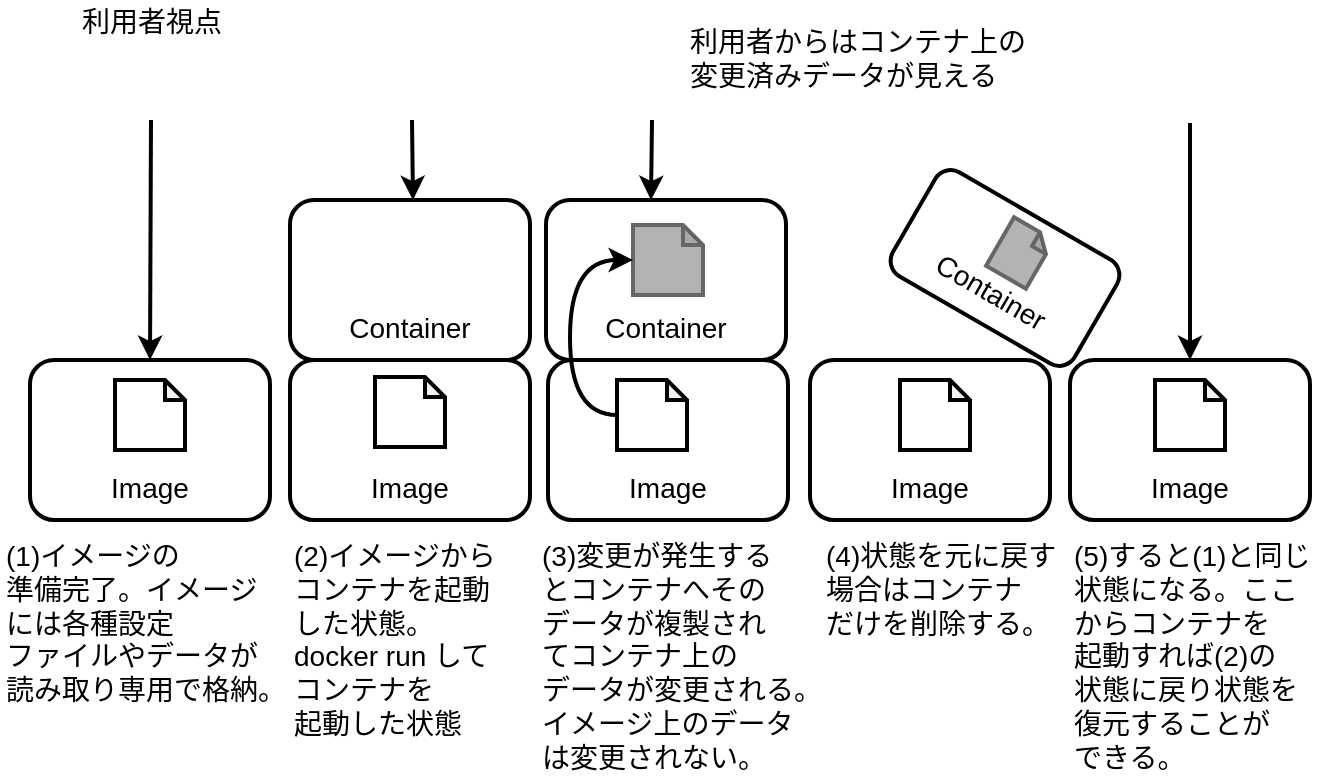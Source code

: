 <mxfile version="11.1.4" type="device"><diagram id="kqoa5kIM5FKcH3ShU5Pn" name="Page-1"><mxGraphModel dx="983" dy="653" grid="1" gridSize="10" guides="1" tooltips="1" connect="1" arrows="1" fold="1" page="1" pageScale="1" pageWidth="850" pageHeight="1100" math="0" shadow="0"><root><mxCell id="0"/><mxCell id="1" parent="0"/><mxCell id="pwhbPlaWoWJqdCdjk40d-2" value="&lt;font style=&quot;font-size: 14px&quot;&gt;Image&lt;/font&gt;" style="rounded=1;whiteSpace=wrap;html=1;strokeWidth=2;verticalAlign=bottom;spacingBottom=5;" parent="1" vertex="1"><mxGeometry x="111" y="200" width="120" height="80" as="geometry"/></mxCell><mxCell id="pwhbPlaWoWJqdCdjk40d-7" value="&lt;font style=&quot;font-size: 14px&quot;&gt;Image&lt;/font&gt;" style="rounded=1;whiteSpace=wrap;html=1;strokeWidth=2;verticalAlign=bottom;spacingBottom=5;" parent="1" vertex="1"><mxGeometry x="370" y="200" width="120" height="80" as="geometry"/></mxCell><mxCell id="pwhbPlaWoWJqdCdjk40d-8" value="&lt;font style=&quot;font-size: 14px&quot;&gt;Image&lt;/font&gt;" style="rounded=1;whiteSpace=wrap;html=1;strokeWidth=2;verticalAlign=bottom;spacingBottom=5;" parent="1" vertex="1"><mxGeometry x="501" y="200" width="120" height="80" as="geometry"/></mxCell><mxCell id="pwhbPlaWoWJqdCdjk40d-9" value="&lt;span style=&quot;font-size: 14px&quot;&gt;Container&lt;/span&gt;" style="rounded=1;whiteSpace=wrap;html=1;strokeWidth=2;verticalAlign=bottom;spacingBottom=5;" parent="1" vertex="1"><mxGeometry x="369" y="120" width="120" height="80" as="geometry"/></mxCell><mxCell id="pwhbPlaWoWJqdCdjk40d-11" value="&lt;font style=&quot;font-size: 14px&quot;&gt;Image&lt;/font&gt;" style="rounded=1;whiteSpace=wrap;html=1;strokeWidth=2;verticalAlign=bottom;spacingBottom=5;" parent="1" vertex="1"><mxGeometry x="631" y="200" width="120" height="80" as="geometry"/></mxCell><mxCell id="pwhbPlaWoWJqdCdjk40d-16" value="" style="shape=image;html=1;verticalAlign=top;verticalLabelPosition=bottom;labelBackgroundColor=#ffffff;imageAspect=0;aspect=fixed;image=https://cdn2.iconfinder.com/data/icons/brush-set-free/512/BRoom_Stick_2-128.png;strokeWidth=2;" parent="1" vertex="1"><mxGeometry x="494" y="109.5" width="58" height="58" as="geometry"/></mxCell><mxCell id="pwhbPlaWoWJqdCdjk40d-17" value="&lt;span style=&quot;font-size: 14px&quot;&gt;Container&lt;/span&gt;" style="rounded=1;whiteSpace=wrap;html=1;strokeWidth=2;verticalAlign=bottom;spacingBottom=5;rotation=30;" parent="1" vertex="1"><mxGeometry x="546" y="124" width="105" height="60" as="geometry"/></mxCell><mxCell id="pwhbPlaWoWJqdCdjk40d-22" value="" style="shape=note;whiteSpace=wrap;html=1;backgroundOutline=1;darkOpacity=0.05;strokeColor=#666666;strokeWidth=2;size=10;fillColor=#B3B3B3;fontColor=#333333;" parent="1" vertex="1"><mxGeometry x="412.5" y="132.5" width="35" height="35" as="geometry"/></mxCell><mxCell id="pwhbPlaWoWJqdCdjk40d-23" value="" style="shape=note;whiteSpace=wrap;html=1;backgroundOutline=1;darkOpacity=0.05;strokeWidth=2;size=10;" parent="1" vertex="1"><mxGeometry x="404.5" y="210" width="35" height="35" as="geometry"/></mxCell><mxCell id="pwhbPlaWoWJqdCdjk40d-24" value="&lt;font style=&quot;font-size: 14px&quot;&gt;(3)変更が発生する&lt;br&gt;とコンテナへその&lt;br&gt;データが複製され&lt;br&gt;てコンテナ上の&lt;br&gt;データが変更される。&lt;br&gt;イメージ上のデータ&lt;br&gt;は変更されない。&lt;/font&gt;" style="text;html=1;resizable=0;points=[];autosize=1;align=left;verticalAlign=top;spacingTop=-4;" parent="1" vertex="1"><mxGeometry x="365" y="287" width="160" height="110" as="geometry"/></mxCell><mxCell id="pwhbPlaWoWJqdCdjk40d-25" value="" style="shape=note;whiteSpace=wrap;html=1;backgroundOutline=1;darkOpacity=0.05;strokeWidth=2;size=10;" parent="1" vertex="1"><mxGeometry x="153.5" y="210" width="35" height="35" as="geometry"/></mxCell><mxCell id="pwhbPlaWoWJqdCdjk40d-26" value="&lt;font style=&quot;font-size: 14px&quot;&gt;(1)イメージの&lt;br&gt;準備完了。イメージ&lt;br&gt;には各種設定&lt;br&gt;ファイルやデータが&lt;br&gt;読み取り専用で格納。&lt;/font&gt;" style="text;html=1;resizable=0;points=[];autosize=1;align=left;verticalAlign=top;spacingTop=-4;" parent="1" vertex="1"><mxGeometry x="96.5" y="287" width="160" height="80" as="geometry"/></mxCell><mxCell id="pwhbPlaWoWJqdCdjk40d-27" value="" style="shape=note;whiteSpace=wrap;html=1;backgroundOutline=1;darkOpacity=0.05;strokeWidth=2;size=10;" parent="1" vertex="1"><mxGeometry x="546" y="210" width="35" height="35" as="geometry"/></mxCell><mxCell id="pwhbPlaWoWJqdCdjk40d-28" value="" style="shape=note;whiteSpace=wrap;html=1;backgroundOutline=1;darkOpacity=0.05;strokeWidth=2;size=10;" parent="1" vertex="1"><mxGeometry x="673.5" y="210" width="35" height="35" as="geometry"/></mxCell><mxCell id="pwhbPlaWoWJqdCdjk40d-29" value="&lt;font style=&quot;font-size: 14px&quot;&gt;(4)状態を元に戻す&lt;br&gt;場合はコンテナ&lt;br&gt;だけを削除する。&lt;br&gt;&lt;/font&gt;" style="text;html=1;resizable=0;points=[];autosize=1;align=left;verticalAlign=top;spacingTop=-4;" parent="1" vertex="1"><mxGeometry x="506.5" y="287" width="130" height="50" as="geometry"/></mxCell><mxCell id="pwhbPlaWoWJqdCdjk40d-30" value="&lt;font style=&quot;font-size: 14px&quot;&gt;(5)すると(1)と同じ&lt;br&gt;状態になる。ここ&lt;br&gt;からコンテナを&lt;br&gt;起動すれば(2)の&lt;br&gt;状態に戻り状態を&lt;br&gt;復元することが&lt;br&gt;できる。&lt;/font&gt;" style="text;html=1;resizable=0;points=[];autosize=1;align=left;verticalAlign=top;spacingTop=-4;" parent="1" vertex="1"><mxGeometry x="631" y="287" width="130" height="110" as="geometry"/></mxCell><mxCell id="pwhbPlaWoWJqdCdjk40d-31" value="" style="endArrow=classic;html=1;strokeColor=#000000;strokeWidth=2;edgeStyle=orthogonalEdgeStyle;curved=1;entryX=0;entryY=0.5;entryDx=0;entryDy=0;entryPerimeter=0;exitX=0;exitY=0.5;exitDx=0;exitDy=0;exitPerimeter=0;" parent="1" source="pwhbPlaWoWJqdCdjk40d-23" target="pwhbPlaWoWJqdCdjk40d-22" edge="1"><mxGeometry width="50" height="50" relative="1" as="geometry"><mxPoint x="421" y="210" as="sourcePoint"/><mxPoint x="251" y="160" as="targetPoint"/><Array as="points"><mxPoint x="381" y="228"/><mxPoint x="381" y="150"/></Array></mxGeometry></mxCell><mxCell id="pwhbPlaWoWJqdCdjk40d-35" value="" style="shape=note;whiteSpace=wrap;html=1;backgroundOutline=1;darkOpacity=0.05;strokeColor=#666666;strokeWidth=2;size=8;fillColor=#B3B3B3;fontColor=#333333;rotation=30;" parent="1" vertex="1"><mxGeometry x="594.5" y="132.5" width="23" height="28" as="geometry"/></mxCell><mxCell id="pwhbPlaWoWJqdCdjk40d-36" value="&lt;font style=&quot;font-size: 14px&quot;&gt;Image&lt;/font&gt;" style="rounded=1;whiteSpace=wrap;html=1;strokeWidth=2;verticalAlign=bottom;spacingBottom=5;" parent="1" vertex="1"><mxGeometry x="241" y="200" width="120" height="80" as="geometry"/></mxCell><mxCell id="pwhbPlaWoWJqdCdjk40d-38" value="" style="shape=note;whiteSpace=wrap;html=1;backgroundOutline=1;darkOpacity=0.05;strokeWidth=2;size=10;" parent="1" vertex="1"><mxGeometry x="283.5" y="208.5" width="35" height="35" as="geometry"/></mxCell><mxCell id="pwhbPlaWoWJqdCdjk40d-40" value="&lt;span style=&quot;font-size: 14px&quot;&gt;Container&lt;/span&gt;" style="rounded=1;whiteSpace=wrap;html=1;strokeWidth=2;verticalAlign=bottom;spacingBottom=5;" parent="1" vertex="1"><mxGeometry x="241" y="120" width="120" height="80" as="geometry"/></mxCell><mxCell id="pwhbPlaWoWJqdCdjk40d-41" value="&lt;font style=&quot;font-size: 14px&quot;&gt;(2)イメージから&lt;br&gt;コンテナを起動&lt;br&gt;した状態。&lt;br&gt;docker run して&lt;br&gt;コンテナを&lt;br&gt;起動した状態&lt;br&gt;&lt;/font&gt;" style="text;html=1;resizable=0;points=[];autosize=1;align=left;verticalAlign=top;spacingTop=-4;" parent="1" vertex="1"><mxGeometry x="241" y="287" width="120" height="90" as="geometry"/></mxCell><mxCell id="pwhbPlaWoWJqdCdjk40d-42" value="" style="shape=image;html=1;verticalAlign=top;verticalLabelPosition=bottom;labelBackgroundColor=#ffffff;imageAspect=0;aspect=fixed;image=https://cdn4.iconfinder.com/data/icons/essential-app-2/16/user-avatar-human-admin-login-128.png" parent="1" vertex="1"><mxGeometry x="151.5" y="40" width="40" height="40" as="geometry"/></mxCell><mxCell id="pwhbPlaWoWJqdCdjk40d-43" value="&lt;font style=&quot;font-size: 14px&quot;&gt;利用者視点&lt;/font&gt;" style="text;html=1;resizable=0;points=[];autosize=1;align=left;verticalAlign=top;spacingTop=-4;" parent="1" vertex="1"><mxGeometry x="135" y="20" width="90" height="20" as="geometry"/></mxCell><mxCell id="pwhbPlaWoWJqdCdjk40d-45" value="" style="shape=image;html=1;verticalAlign=top;verticalLabelPosition=bottom;labelBackgroundColor=#ffffff;imageAspect=0;aspect=fixed;image=https://cdn2.iconfinder.com/data/icons/organs-2/100/Organs__20161110_Eye-b-128.png;strokeWidth=2;fillColor=#B3B3B3;" parent="1" vertex="1"><mxGeometry x="129.5" y="37" width="24" height="24" as="geometry"/></mxCell><mxCell id="pwhbPlaWoWJqdCdjk40d-47" value="" style="endArrow=classic;html=1;strokeColor=#000000;strokeWidth=2;exitX=0.5;exitY=1;exitDx=0;exitDy=0;entryX=0.5;entryY=0;entryDx=0;entryDy=0;" parent="1" source="pwhbPlaWoWJqdCdjk40d-42" target="pwhbPlaWoWJqdCdjk40d-2" edge="1"><mxGeometry width="50" height="50" relative="1" as="geometry"><mxPoint x="140" y="132.5" as="sourcePoint"/><mxPoint x="172" y="120" as="targetPoint"/></mxGeometry></mxCell><mxCell id="pwhbPlaWoWJqdCdjk40d-52" value="" style="shape=image;html=1;verticalAlign=top;verticalLabelPosition=bottom;labelBackgroundColor=#ffffff;imageAspect=0;aspect=fixed;image=https://cdn4.iconfinder.com/data/icons/essential-app-2/16/user-avatar-human-admin-login-128.png" parent="1" vertex="1"><mxGeometry x="402" y="40" width="40" height="40" as="geometry"/></mxCell><mxCell id="pwhbPlaWoWJqdCdjk40d-53" value="" style="shape=image;html=1;verticalAlign=top;verticalLabelPosition=bottom;labelBackgroundColor=#ffffff;imageAspect=0;aspect=fixed;image=https://cdn2.iconfinder.com/data/icons/organs-2/100/Organs__20161110_Eye-b-128.png;strokeWidth=2;fillColor=#B3B3B3;" parent="1" vertex="1"><mxGeometry x="378" y="37" width="24" height="24" as="geometry"/></mxCell><mxCell id="pwhbPlaWoWJqdCdjk40d-54" value="" style="endArrow=classic;html=1;strokeColor=#000000;strokeWidth=2;exitX=0.5;exitY=1;exitDx=0;exitDy=0;" parent="1" source="pwhbPlaWoWJqdCdjk40d-52" edge="1"><mxGeometry width="50" height="50" relative="1" as="geometry"><mxPoint x="389.5" y="132.5" as="sourcePoint"/><mxPoint x="421.5" y="120" as="targetPoint"/></mxGeometry></mxCell><mxCell id="pwhbPlaWoWJqdCdjk40d-55" value="&lt;span style=&quot;font-size: 14px&quot;&gt;利用者からはコンテナ上の&lt;br&gt;変更済みデータが見える&lt;br&gt;&lt;/span&gt;" style="text;html=1;resizable=0;points=[];autosize=1;align=left;verticalAlign=top;spacingTop=-4;" parent="1" vertex="1"><mxGeometry x="438.5" y="30" width="180" height="30" as="geometry"/></mxCell><mxCell id="pwhbPlaWoWJqdCdjk40d-56" value="" style="shape=image;html=1;verticalAlign=top;verticalLabelPosition=bottom;labelBackgroundColor=#ffffff;imageAspect=0;aspect=fixed;image=https://cdn4.iconfinder.com/data/icons/essential-app-2/16/user-avatar-human-admin-login-128.png" parent="1" vertex="1"><mxGeometry x="282" y="40" width="40" height="40" as="geometry"/></mxCell><mxCell id="pwhbPlaWoWJqdCdjk40d-57" value="" style="shape=image;html=1;verticalAlign=top;verticalLabelPosition=bottom;labelBackgroundColor=#ffffff;imageAspect=0;aspect=fixed;image=https://cdn2.iconfinder.com/data/icons/organs-2/100/Organs__20161110_Eye-b-128.png;strokeWidth=2;fillColor=#B3B3B3;" parent="1" vertex="1"><mxGeometry x="260" y="37" width="24" height="24" as="geometry"/></mxCell><mxCell id="pwhbPlaWoWJqdCdjk40d-58" value="" style="endArrow=classic;html=1;strokeColor=#000000;strokeWidth=2;exitX=0.5;exitY=1;exitDx=0;exitDy=0;" parent="1" source="pwhbPlaWoWJqdCdjk40d-56" edge="1"><mxGeometry width="50" height="50" relative="1" as="geometry"><mxPoint x="270.5" y="132.5" as="sourcePoint"/><mxPoint x="302.5" y="120" as="targetPoint"/></mxGeometry></mxCell><mxCell id="pwhbPlaWoWJqdCdjk40d-59" value="" style="shape=image;html=1;verticalAlign=top;verticalLabelPosition=bottom;labelBackgroundColor=#ffffff;imageAspect=0;aspect=fixed;image=https://cdn4.iconfinder.com/data/icons/essential-app-2/16/user-avatar-human-admin-login-128.png" parent="1" vertex="1"><mxGeometry x="671" y="41.5" width="40" height="40" as="geometry"/></mxCell><mxCell id="pwhbPlaWoWJqdCdjk40d-60" value="" style="shape=image;html=1;verticalAlign=top;verticalLabelPosition=bottom;labelBackgroundColor=#ffffff;imageAspect=0;aspect=fixed;image=https://cdn2.iconfinder.com/data/icons/organs-2/100/Organs__20161110_Eye-b-128.png;strokeWidth=2;fillColor=#B3B3B3;" parent="1" vertex="1"><mxGeometry x="649.5" y="38.5" width="23" height="23" as="geometry"/></mxCell><mxCell id="pwhbPlaWoWJqdCdjk40d-61" value="" style="endArrow=classic;html=1;strokeColor=#000000;strokeWidth=2;exitX=0.5;exitY=1;exitDx=0;exitDy=0;entryX=0.5;entryY=0;entryDx=0;entryDy=0;" parent="1" source="pwhbPlaWoWJqdCdjk40d-59" target="pwhbPlaWoWJqdCdjk40d-11" edge="1"><mxGeometry width="50" height="50" relative="1" as="geometry"><mxPoint x="659.5" y="134" as="sourcePoint"/><mxPoint x="691.5" y="121.5" as="targetPoint"/></mxGeometry></mxCell></root></mxGraphModel></diagram></mxfile>
